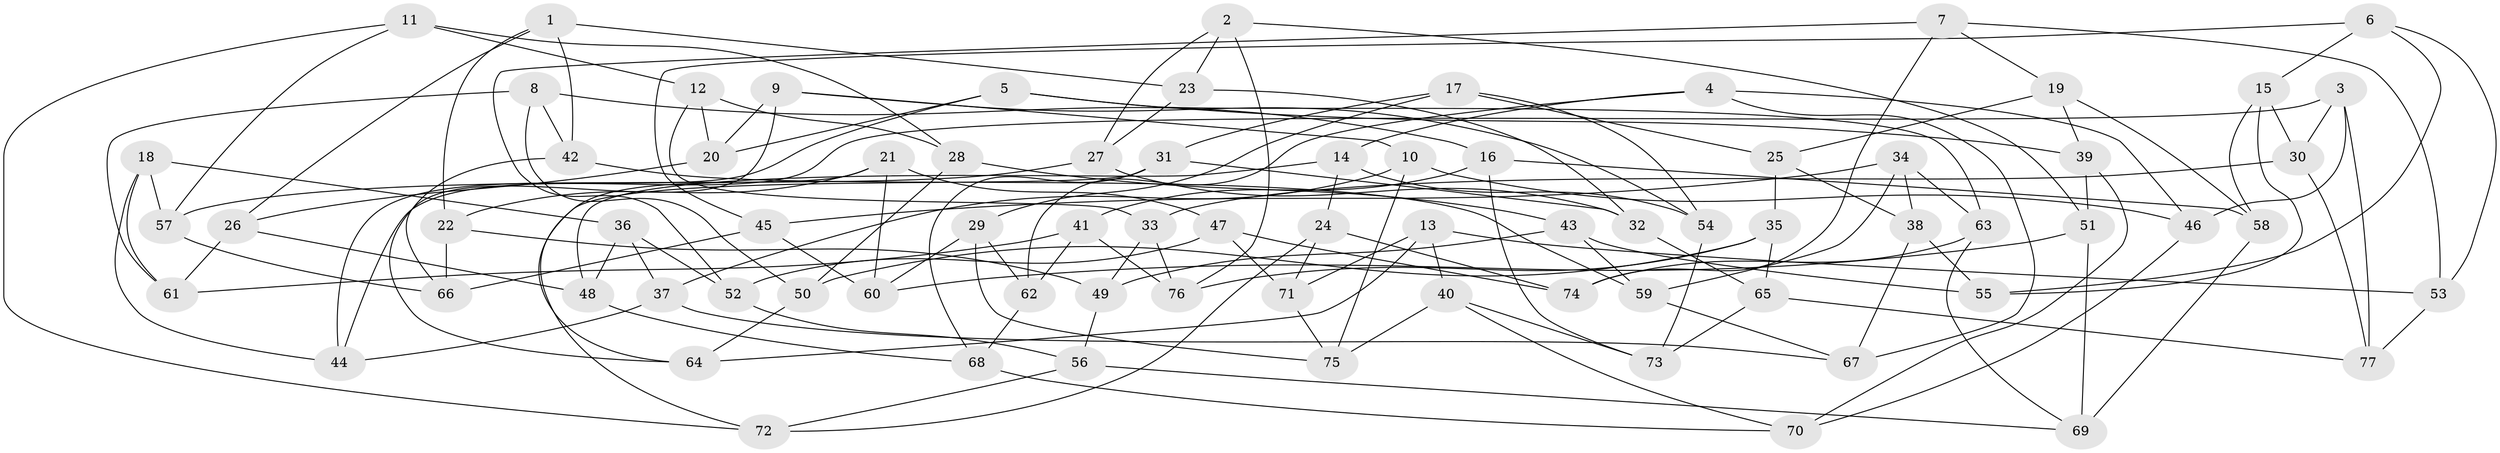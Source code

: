 // coarse degree distribution, {3: 0.037037037037037035, 8: 0.018518518518518517, 4: 0.8518518518518519, 10: 0.05555555555555555, 11: 0.018518518518518517, 9: 0.018518518518518517}
// Generated by graph-tools (version 1.1) at 2025/53/03/04/25 22:53:56]
// undirected, 77 vertices, 154 edges
graph export_dot {
  node [color=gray90,style=filled];
  1;
  2;
  3;
  4;
  5;
  6;
  7;
  8;
  9;
  10;
  11;
  12;
  13;
  14;
  15;
  16;
  17;
  18;
  19;
  20;
  21;
  22;
  23;
  24;
  25;
  26;
  27;
  28;
  29;
  30;
  31;
  32;
  33;
  34;
  35;
  36;
  37;
  38;
  39;
  40;
  41;
  42;
  43;
  44;
  45;
  46;
  47;
  48;
  49;
  50;
  51;
  52;
  53;
  54;
  55;
  56;
  57;
  58;
  59;
  60;
  61;
  62;
  63;
  64;
  65;
  66;
  67;
  68;
  69;
  70;
  71;
  72;
  73;
  74;
  75;
  76;
  77;
  1 -- 42;
  1 -- 23;
  1 -- 26;
  1 -- 22;
  2 -- 76;
  2 -- 23;
  2 -- 27;
  2 -- 51;
  3 -- 30;
  3 -- 77;
  3 -- 44;
  3 -- 46;
  4 -- 14;
  4 -- 46;
  4 -- 67;
  4 -- 62;
  5 -- 44;
  5 -- 63;
  5 -- 20;
  5 -- 39;
  6 -- 53;
  6 -- 45;
  6 -- 55;
  6 -- 15;
  7 -- 74;
  7 -- 53;
  7 -- 19;
  7 -- 52;
  8 -- 50;
  8 -- 61;
  8 -- 42;
  8 -- 16;
  9 -- 20;
  9 -- 10;
  9 -- 64;
  9 -- 54;
  10 -- 37;
  10 -- 46;
  10 -- 75;
  11 -- 28;
  11 -- 72;
  11 -- 57;
  11 -- 12;
  12 -- 20;
  12 -- 33;
  12 -- 28;
  13 -- 71;
  13 -- 53;
  13 -- 40;
  13 -- 64;
  14 -- 24;
  14 -- 54;
  14 -- 48;
  15 -- 58;
  15 -- 30;
  15 -- 55;
  16 -- 41;
  16 -- 58;
  16 -- 73;
  17 -- 31;
  17 -- 54;
  17 -- 25;
  17 -- 29;
  18 -- 57;
  18 -- 44;
  18 -- 36;
  18 -- 61;
  19 -- 58;
  19 -- 39;
  19 -- 25;
  20 -- 26;
  21 -- 60;
  21 -- 47;
  21 -- 22;
  21 -- 64;
  22 -- 49;
  22 -- 66;
  23 -- 27;
  23 -- 32;
  24 -- 74;
  24 -- 71;
  24 -- 72;
  25 -- 38;
  25 -- 35;
  26 -- 48;
  26 -- 61;
  27 -- 57;
  27 -- 32;
  28 -- 50;
  28 -- 43;
  29 -- 60;
  29 -- 75;
  29 -- 62;
  30 -- 33;
  30 -- 77;
  31 -- 72;
  31 -- 32;
  31 -- 68;
  32 -- 65;
  33 -- 49;
  33 -- 76;
  34 -- 38;
  34 -- 63;
  34 -- 59;
  34 -- 45;
  35 -- 65;
  35 -- 50;
  35 -- 76;
  36 -- 48;
  36 -- 52;
  36 -- 37;
  37 -- 44;
  37 -- 67;
  38 -- 67;
  38 -- 55;
  39 -- 51;
  39 -- 70;
  40 -- 73;
  40 -- 70;
  40 -- 75;
  41 -- 62;
  41 -- 76;
  41 -- 61;
  42 -- 59;
  42 -- 66;
  43 -- 49;
  43 -- 55;
  43 -- 59;
  45 -- 66;
  45 -- 60;
  46 -- 70;
  47 -- 52;
  47 -- 74;
  47 -- 71;
  48 -- 68;
  49 -- 56;
  50 -- 64;
  51 -- 69;
  51 -- 60;
  52 -- 56;
  53 -- 77;
  54 -- 73;
  56 -- 69;
  56 -- 72;
  57 -- 66;
  58 -- 69;
  59 -- 67;
  62 -- 68;
  63 -- 69;
  63 -- 74;
  65 -- 73;
  65 -- 77;
  68 -- 70;
  71 -- 75;
}
